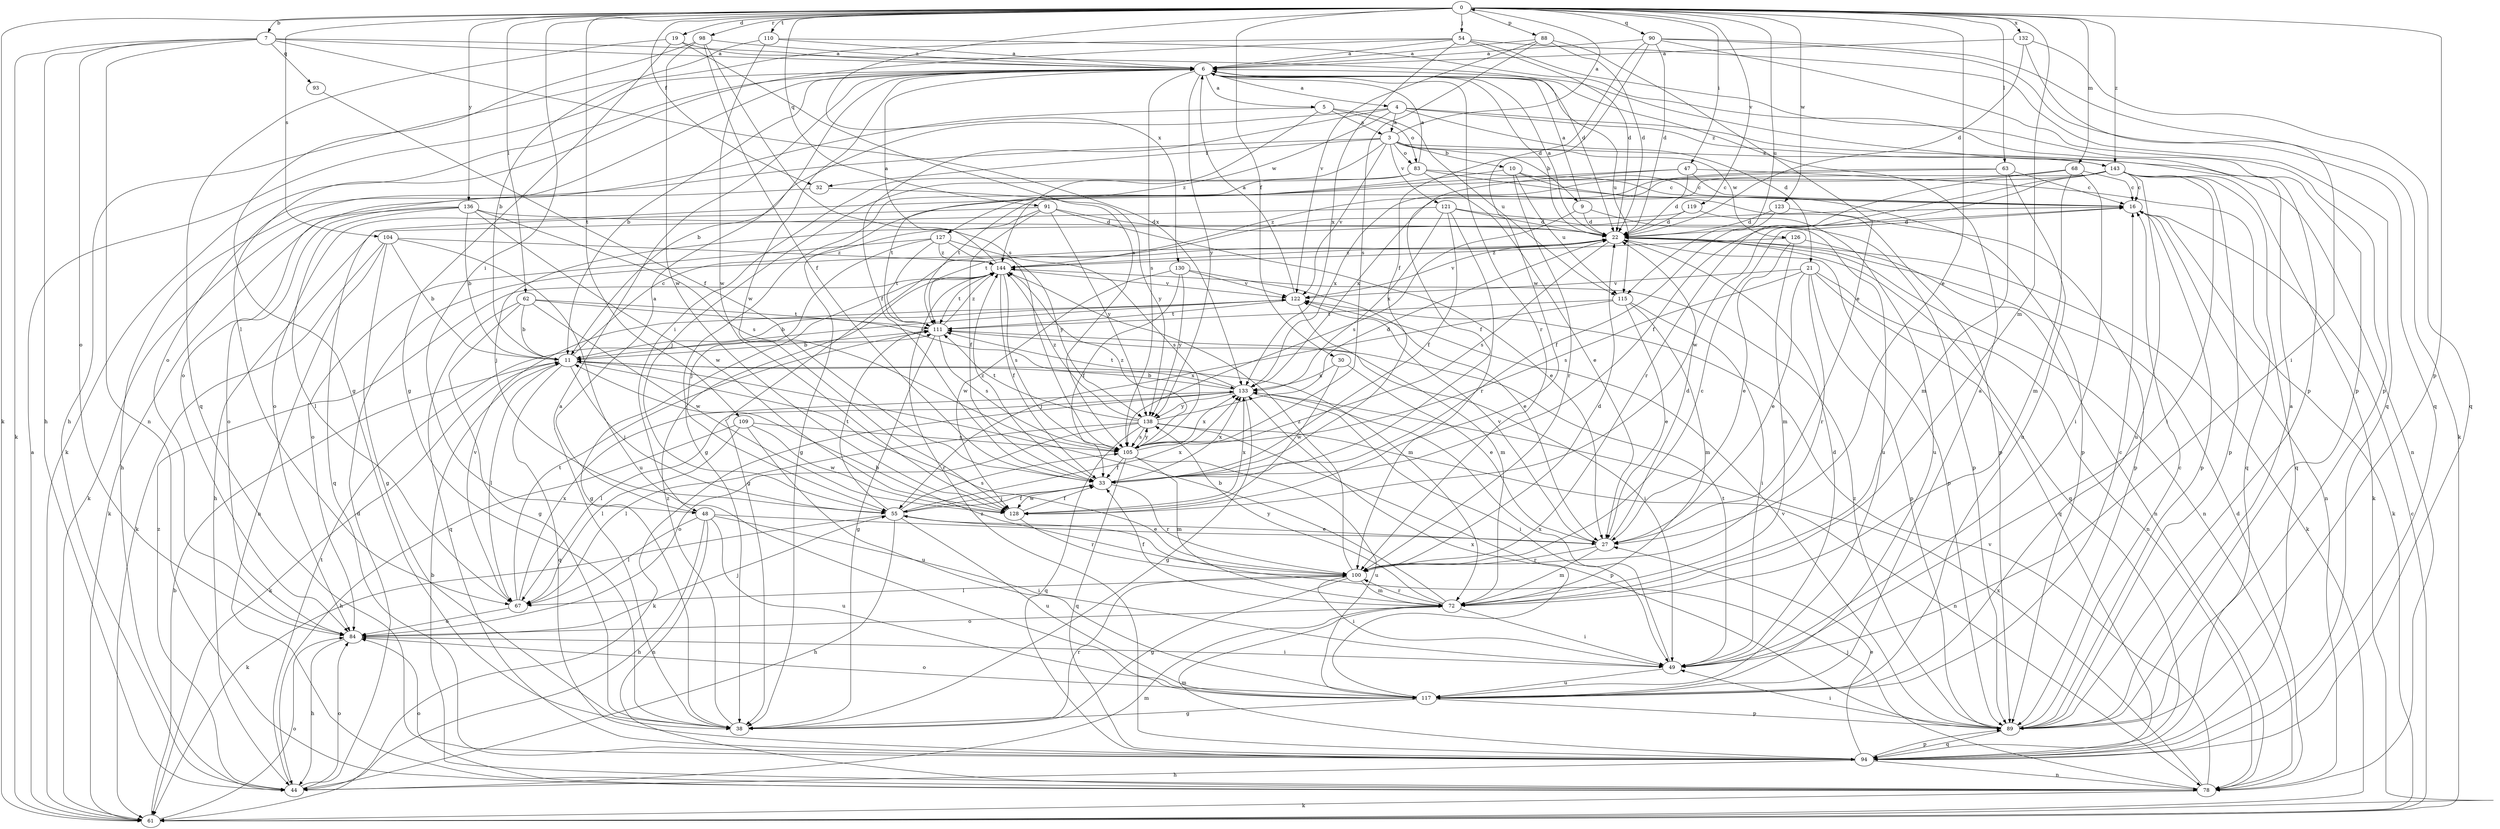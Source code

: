 strict digraph  {
0;
3;
4;
5;
6;
7;
9;
10;
11;
16;
19;
21;
22;
27;
30;
32;
33;
38;
44;
47;
48;
49;
54;
55;
61;
62;
63;
67;
68;
72;
78;
83;
84;
88;
89;
90;
91;
93;
94;
98;
100;
104;
105;
109;
110;
111;
115;
117;
119;
121;
122;
123;
126;
127;
128;
130;
132;
133;
136;
138;
143;
144;
0 -> 7  [label=b];
0 -> 19  [label=d];
0 -> 27  [label=e];
0 -> 30  [label=f];
0 -> 32  [label=f];
0 -> 47  [label=i];
0 -> 48  [label=i];
0 -> 54  [label=j];
0 -> 61  [label=k];
0 -> 62  [label=l];
0 -> 63  [label=l];
0 -> 68  [label=m];
0 -> 72  [label=m];
0 -> 88  [label=p];
0 -> 89  [label=p];
0 -> 90  [label=q];
0 -> 91  [label=q];
0 -> 98  [label=r];
0 -> 104  [label=s];
0 -> 109  [label=t];
0 -> 110  [label=t];
0 -> 115  [label=u];
0 -> 119  [label=v];
0 -> 123  [label=w];
0 -> 130  [label=x];
0 -> 132  [label=x];
0 -> 136  [label=y];
0 -> 143  [label=z];
3 -> 0  [label=a];
3 -> 9  [label=b];
3 -> 10  [label=b];
3 -> 32  [label=f];
3 -> 44  [label=h];
3 -> 48  [label=i];
3 -> 83  [label=o];
3 -> 121  [label=v];
3 -> 122  [label=v];
3 -> 126  [label=w];
3 -> 143  [label=z];
4 -> 3  [label=a];
4 -> 11  [label=b];
4 -> 21  [label=d];
4 -> 33  [label=f];
4 -> 78  [label=n];
4 -> 127  [label=w];
4 -> 143  [label=z];
5 -> 3  [label=a];
5 -> 83  [label=o];
5 -> 84  [label=o];
5 -> 115  [label=u];
5 -> 144  [label=z];
6 -> 4  [label=a];
6 -> 5  [label=a];
6 -> 11  [label=b];
6 -> 22  [label=d];
6 -> 61  [label=k];
6 -> 84  [label=o];
6 -> 100  [label=r];
6 -> 105  [label=s];
6 -> 115  [label=u];
6 -> 128  [label=w];
6 -> 138  [label=y];
7 -> 6  [label=a];
7 -> 22  [label=d];
7 -> 44  [label=h];
7 -> 61  [label=k];
7 -> 78  [label=n];
7 -> 84  [label=o];
7 -> 93  [label=q];
7 -> 133  [label=x];
9 -> 6  [label=a];
9 -> 22  [label=d];
9 -> 89  [label=p];
9 -> 105  [label=s];
10 -> 16  [label=c];
10 -> 89  [label=p];
10 -> 100  [label=r];
10 -> 111  [label=t];
10 -> 115  [label=u];
11 -> 16  [label=c];
11 -> 55  [label=j];
11 -> 61  [label=k];
11 -> 67  [label=l];
11 -> 94  [label=q];
11 -> 100  [label=r];
11 -> 122  [label=v];
11 -> 133  [label=x];
16 -> 22  [label=d];
16 -> 61  [label=k];
16 -> 78  [label=n];
16 -> 89  [label=p];
19 -> 6  [label=a];
19 -> 38  [label=g];
19 -> 94  [label=q];
19 -> 105  [label=s];
21 -> 27  [label=e];
21 -> 78  [label=n];
21 -> 89  [label=p];
21 -> 94  [label=q];
21 -> 100  [label=r];
21 -> 105  [label=s];
21 -> 122  [label=v];
22 -> 6  [label=a];
22 -> 38  [label=g];
22 -> 61  [label=k];
22 -> 78  [label=n];
22 -> 89  [label=p];
22 -> 94  [label=q];
22 -> 105  [label=s];
22 -> 122  [label=v];
22 -> 144  [label=z];
27 -> 22  [label=d];
27 -> 72  [label=m];
27 -> 100  [label=r];
27 -> 122  [label=v];
30 -> 27  [label=e];
30 -> 128  [label=w];
30 -> 133  [label=x];
32 -> 61  [label=k];
32 -> 138  [label=y];
33 -> 55  [label=j];
33 -> 100  [label=r];
33 -> 128  [label=w];
33 -> 133  [label=x];
33 -> 144  [label=z];
38 -> 6  [label=a];
38 -> 100  [label=r];
38 -> 144  [label=z];
44 -> 22  [label=d];
44 -> 72  [label=m];
44 -> 84  [label=o];
44 -> 111  [label=t];
44 -> 144  [label=z];
47 -> 16  [label=c];
47 -> 22  [label=d];
47 -> 33  [label=f];
47 -> 38  [label=g];
47 -> 94  [label=q];
48 -> 6  [label=a];
48 -> 27  [label=e];
48 -> 44  [label=h];
48 -> 49  [label=i];
48 -> 67  [label=l];
48 -> 78  [label=n];
48 -> 117  [label=u];
49 -> 22  [label=d];
49 -> 111  [label=t];
49 -> 117  [label=u];
49 -> 133  [label=x];
54 -> 6  [label=a];
54 -> 22  [label=d];
54 -> 44  [label=h];
54 -> 67  [label=l];
54 -> 89  [label=p];
54 -> 94  [label=q];
54 -> 133  [label=x];
55 -> 27  [label=e];
55 -> 33  [label=f];
55 -> 44  [label=h];
55 -> 61  [label=k];
55 -> 105  [label=s];
55 -> 111  [label=t];
55 -> 117  [label=u];
55 -> 133  [label=x];
61 -> 6  [label=a];
61 -> 11  [label=b];
61 -> 16  [label=c];
61 -> 84  [label=o];
62 -> 11  [label=b];
62 -> 38  [label=g];
62 -> 72  [label=m];
62 -> 94  [label=q];
62 -> 111  [label=t];
62 -> 128  [label=w];
63 -> 16  [label=c];
63 -> 72  [label=m];
63 -> 117  [label=u];
63 -> 133  [label=x];
63 -> 144  [label=z];
67 -> 84  [label=o];
67 -> 111  [label=t];
67 -> 122  [label=v];
67 -> 133  [label=x];
68 -> 16  [label=c];
68 -> 49  [label=i];
68 -> 72  [label=m];
68 -> 84  [label=o];
68 -> 100  [label=r];
72 -> 11  [label=b];
72 -> 33  [label=f];
72 -> 49  [label=i];
72 -> 84  [label=o];
72 -> 100  [label=r];
72 -> 138  [label=y];
78 -> 11  [label=b];
78 -> 22  [label=d];
78 -> 55  [label=j];
78 -> 61  [label=k];
78 -> 84  [label=o];
78 -> 122  [label=v];
78 -> 133  [label=x];
83 -> 6  [label=a];
83 -> 16  [label=c];
83 -> 27  [label=e];
83 -> 38  [label=g];
83 -> 55  [label=j];
83 -> 89  [label=p];
84 -> 44  [label=h];
84 -> 49  [label=i];
84 -> 55  [label=j];
88 -> 6  [label=a];
88 -> 22  [label=d];
88 -> 27  [label=e];
88 -> 105  [label=s];
88 -> 122  [label=v];
89 -> 6  [label=a];
89 -> 16  [label=c];
89 -> 49  [label=i];
89 -> 94  [label=q];
89 -> 122  [label=v];
89 -> 144  [label=z];
90 -> 6  [label=a];
90 -> 22  [label=d];
90 -> 33  [label=f];
90 -> 61  [label=k];
90 -> 89  [label=p];
90 -> 94  [label=q];
90 -> 128  [label=w];
91 -> 22  [label=d];
91 -> 27  [label=e];
91 -> 33  [label=f];
91 -> 55  [label=j];
91 -> 94  [label=q];
91 -> 138  [label=y];
93 -> 33  [label=f];
94 -> 27  [label=e];
94 -> 44  [label=h];
94 -> 72  [label=m];
94 -> 78  [label=n];
94 -> 89  [label=p];
94 -> 144  [label=z];
98 -> 6  [label=a];
98 -> 33  [label=f];
98 -> 38  [label=g];
98 -> 105  [label=s];
98 -> 128  [label=w];
100 -> 11  [label=b];
100 -> 16  [label=c];
100 -> 22  [label=d];
100 -> 38  [label=g];
100 -> 49  [label=i];
100 -> 67  [label=l];
100 -> 72  [label=m];
100 -> 144  [label=z];
104 -> 11  [label=b];
104 -> 38  [label=g];
104 -> 61  [label=k];
104 -> 78  [label=n];
104 -> 117  [label=u];
104 -> 144  [label=z];
105 -> 33  [label=f];
105 -> 72  [label=m];
105 -> 94  [label=q];
105 -> 117  [label=u];
105 -> 133  [label=x];
105 -> 138  [label=y];
105 -> 144  [label=z];
109 -> 44  [label=h];
109 -> 67  [label=l];
109 -> 105  [label=s];
109 -> 117  [label=u];
109 -> 128  [label=w];
110 -> 6  [label=a];
110 -> 11  [label=b];
110 -> 89  [label=p];
110 -> 128  [label=w];
111 -> 11  [label=b];
111 -> 38  [label=g];
111 -> 49  [label=i];
111 -> 105  [label=s];
111 -> 144  [label=z];
115 -> 27  [label=e];
115 -> 49  [label=i];
115 -> 55  [label=j];
115 -> 72  [label=m];
115 -> 111  [label=t];
117 -> 6  [label=a];
117 -> 16  [label=c];
117 -> 38  [label=g];
117 -> 84  [label=o];
117 -> 89  [label=p];
117 -> 133  [label=x];
119 -> 22  [label=d];
119 -> 111  [label=t];
119 -> 117  [label=u];
121 -> 22  [label=d];
121 -> 33  [label=f];
121 -> 44  [label=h];
121 -> 100  [label=r];
121 -> 117  [label=u];
121 -> 133  [label=x];
122 -> 6  [label=a];
122 -> 11  [label=b];
122 -> 72  [label=m];
122 -> 111  [label=t];
123 -> 22  [label=d];
123 -> 33  [label=f];
123 -> 89  [label=p];
126 -> 27  [label=e];
126 -> 72  [label=m];
126 -> 78  [label=n];
126 -> 144  [label=z];
127 -> 55  [label=j];
127 -> 84  [label=o];
127 -> 105  [label=s];
127 -> 111  [label=t];
127 -> 138  [label=y];
127 -> 144  [label=z];
128 -> 33  [label=f];
128 -> 100  [label=r];
128 -> 133  [label=x];
130 -> 27  [label=e];
130 -> 33  [label=f];
130 -> 122  [label=v];
130 -> 128  [label=w];
130 -> 138  [label=y];
132 -> 6  [label=a];
132 -> 22  [label=d];
132 -> 49  [label=i];
132 -> 94  [label=q];
133 -> 11  [label=b];
133 -> 38  [label=g];
133 -> 49  [label=i];
133 -> 61  [label=k];
133 -> 67  [label=l];
133 -> 111  [label=t];
133 -> 138  [label=y];
136 -> 11  [label=b];
136 -> 22  [label=d];
136 -> 61  [label=k];
136 -> 67  [label=l];
136 -> 84  [label=o];
136 -> 105  [label=s];
136 -> 128  [label=w];
138 -> 22  [label=d];
138 -> 67  [label=l];
138 -> 78  [label=n];
138 -> 84  [label=o];
138 -> 89  [label=p];
138 -> 94  [label=q];
138 -> 105  [label=s];
138 -> 111  [label=t];
138 -> 144  [label=z];
143 -> 16  [label=c];
143 -> 33  [label=f];
143 -> 49  [label=i];
143 -> 61  [label=k];
143 -> 89  [label=p];
143 -> 94  [label=q];
143 -> 111  [label=t];
143 -> 117  [label=u];
143 -> 128  [label=w];
143 -> 133  [label=x];
144 -> 6  [label=a];
144 -> 33  [label=f];
144 -> 38  [label=g];
144 -> 105  [label=s];
144 -> 111  [label=t];
144 -> 122  [label=v];
}
